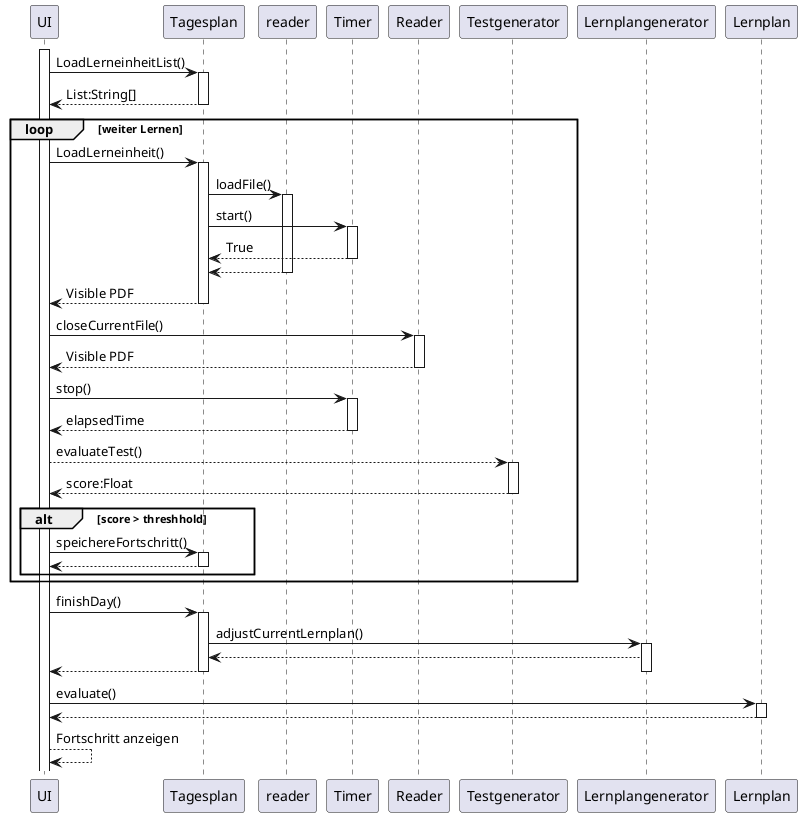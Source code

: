 @startuml Sequenz Lerneinheit absolvieren

activate UI
UI-> Tagesplan: LoadLerneinheitList()
activate Tagesplan
UI <-- Tagesplan: List:String[]
deactivate Tagesplan



loop weiter Lernen

UI -> Tagesplan: LoadLerneinheit()
activate Tagesplan
Tagesplan ->reader: loadFile()
activate reader
Tagesplan -> Timer: start()
activate Timer
Timer --> Tagesplan:True
deactivate Timer
Tagesplan <-- reader:
deactivate reader
UI <--- Tagesplan: Visible PDF
deactivate Tagesplan
UI -> Reader: closeCurrentFile()
activate Reader

UI <-- Reader: Visible PDF
deactivate Reader
UI -> Timer: stop()
activate Timer
UI <-- Timer: elapsedTime
deactivate Timer
UI -->Testgenerator: evaluateTest()
activate Testgenerator
UI<-- Testgenerator: score:Float
deactivate Testgenerator


alt score > threshhold
UI -> Tagesplan: speichereFortschritt()
activate Tagesplan
UI <-- Tagesplan
deactivate Tagesplan
end

end
UI -> Tagesplan: finishDay()
activate Tagesplan
Tagesplan -> Lernplangenerator: adjustCurrentLernplan()
activate Lernplangenerator
Tagesplan <-- Lernplangenerator
UI <-- Tagesplan
deactivate Tagesplan

deactivate Lernplangenerator
UI -> Lernplan: evaluate()
activate Lernplan
Lernplan --> UI
deactivate Lernplan
UI --> UI: Fortschritt anzeigen




@enduml
